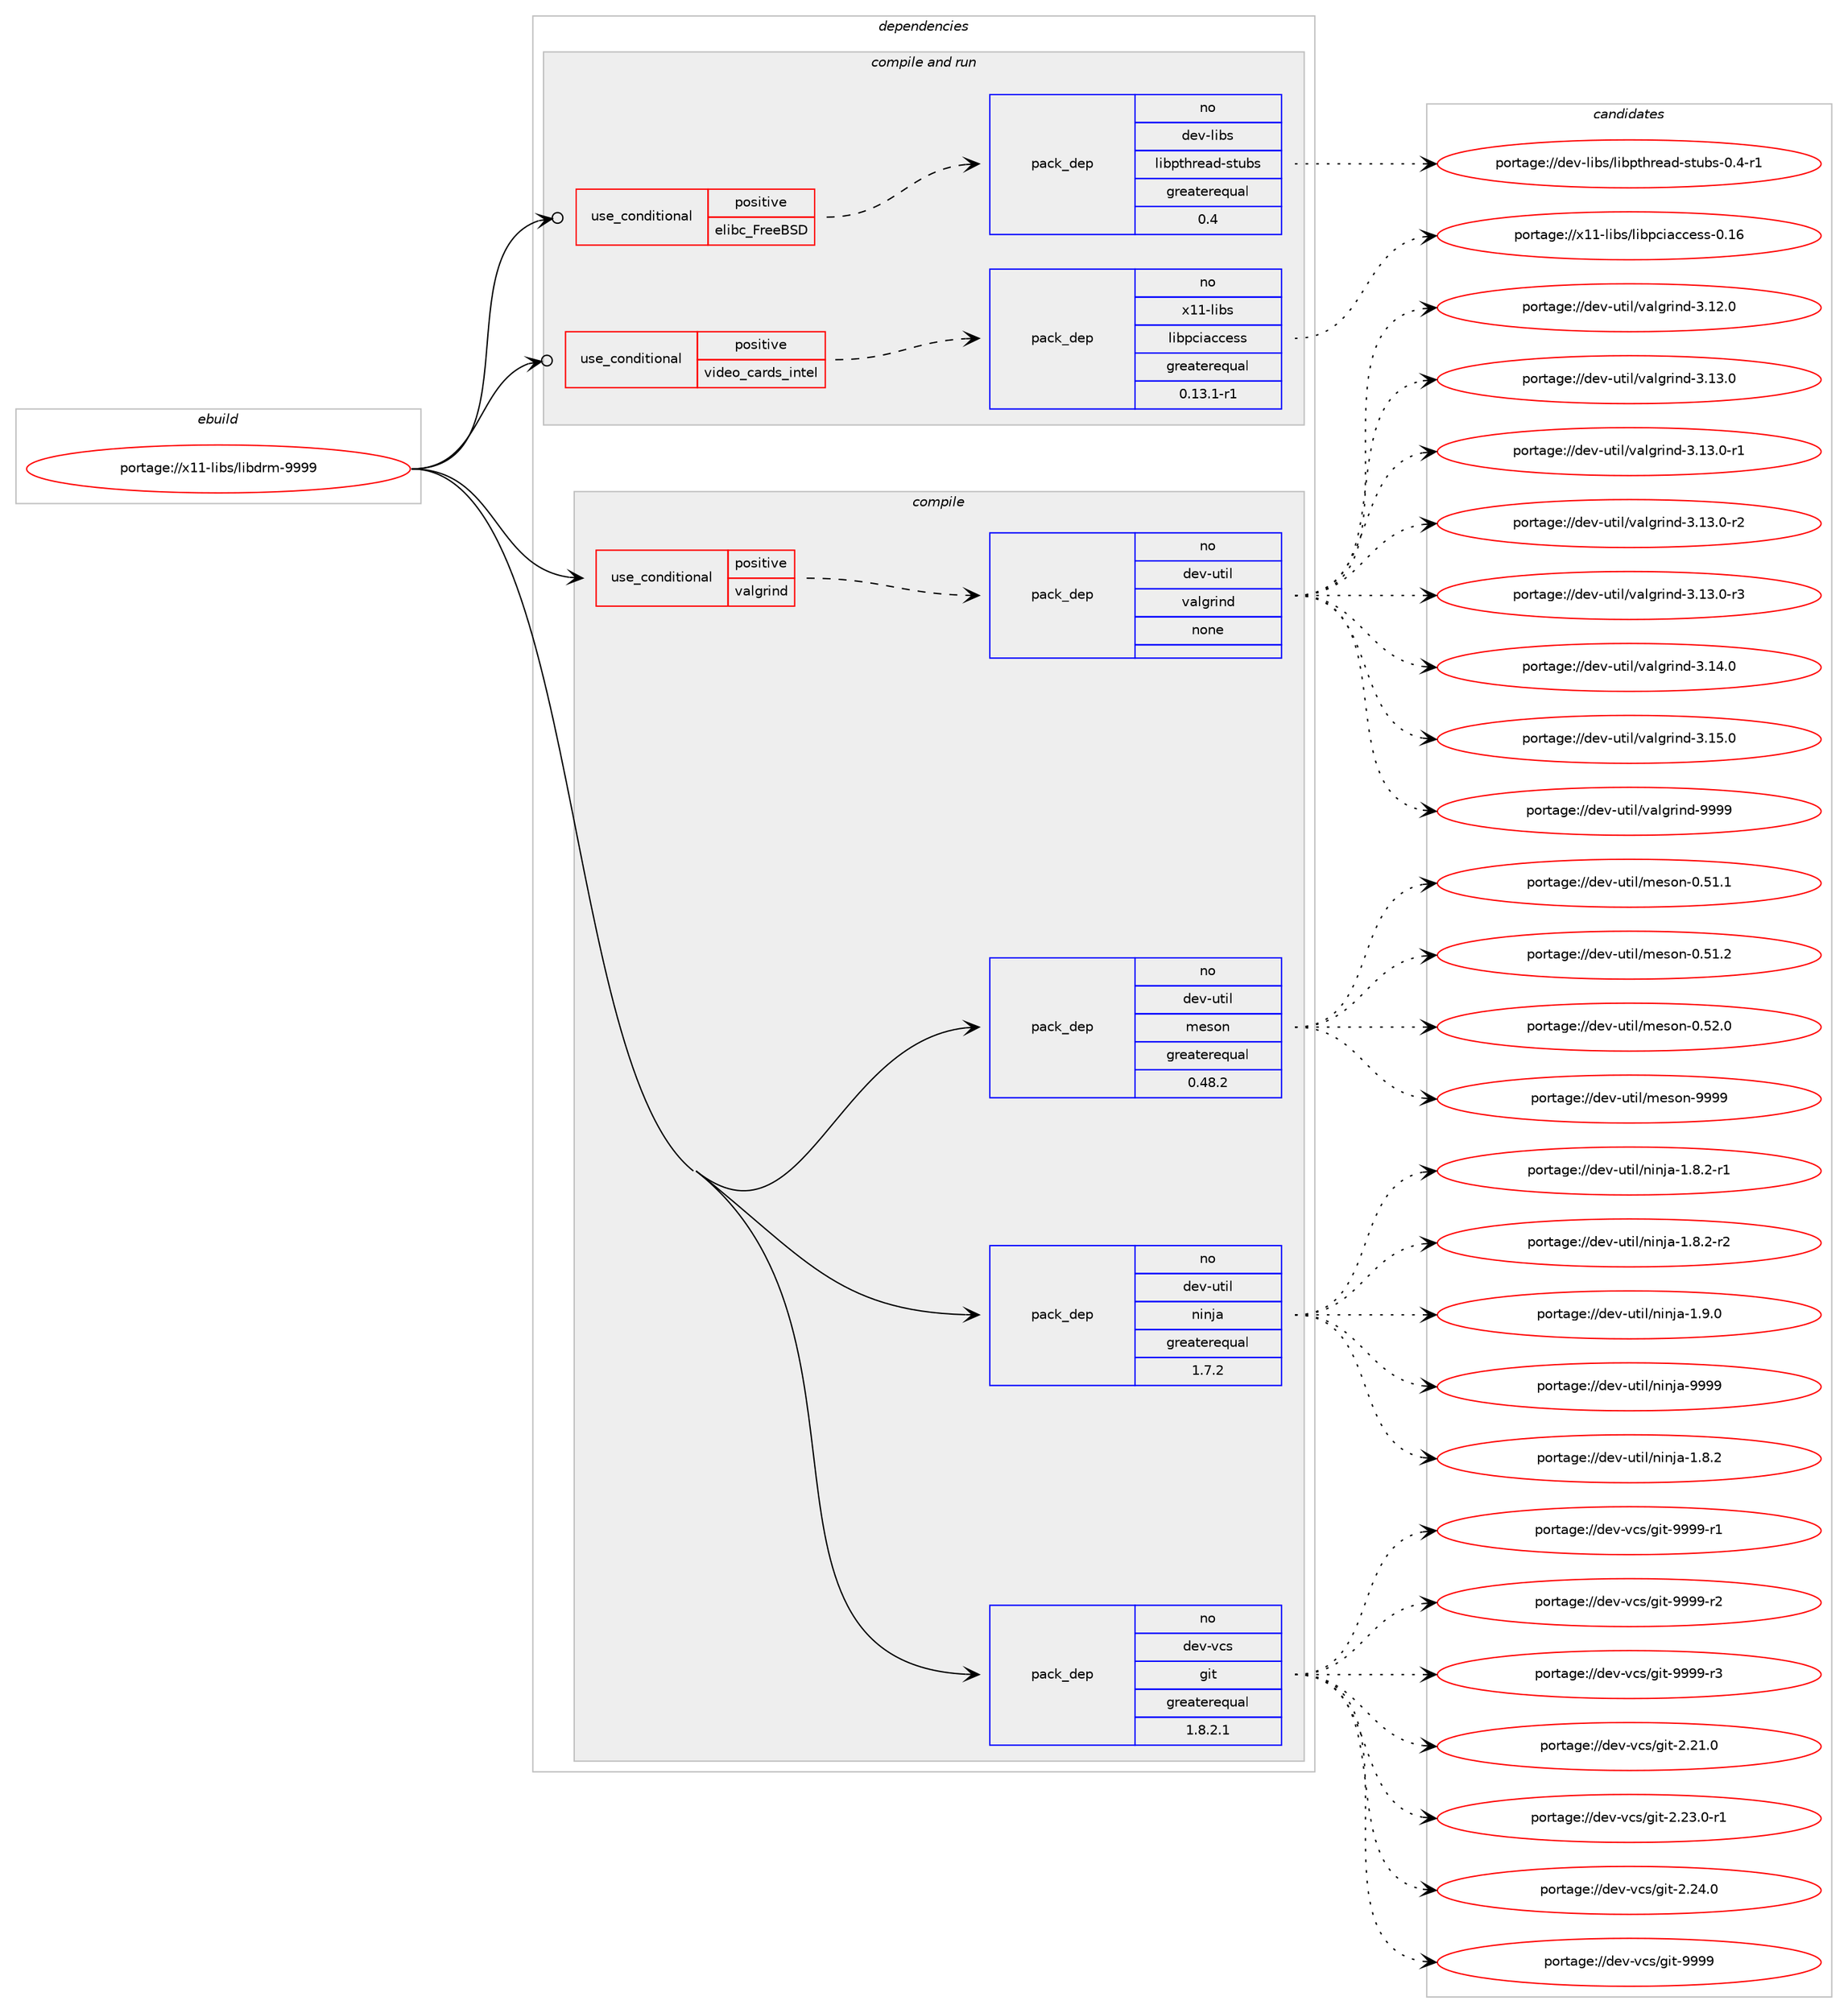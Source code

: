 digraph prolog {

# *************
# Graph options
# *************

newrank=true;
concentrate=true;
compound=true;
graph [rankdir=LR,fontname=Helvetica,fontsize=10,ranksep=1.5];#, ranksep=2.5, nodesep=0.2];
edge  [arrowhead=vee];
node  [fontname=Helvetica,fontsize=10];

# **********
# The ebuild
# **********

subgraph cluster_leftcol {
color=gray;
rank=same;
label=<<i>ebuild</i>>;
id [label="portage://x11-libs/libdrm-9999", color=red, width=4, href="../x11-libs/libdrm-9999.svg"];
}

# ****************
# The dependencies
# ****************

subgraph cluster_midcol {
color=gray;
label=<<i>dependencies</i>>;
subgraph cluster_compile {
fillcolor="#eeeeee";
style=filled;
label=<<i>compile</i>>;
subgraph cond108021 {
dependency450185 [label=<<TABLE BORDER="0" CELLBORDER="1" CELLSPACING="0" CELLPADDING="4"><TR><TD ROWSPAN="3" CELLPADDING="10">use_conditional</TD></TR><TR><TD>positive</TD></TR><TR><TD>valgrind</TD></TR></TABLE>>, shape=none, color=red];
subgraph pack334104 {
dependency450186 [label=<<TABLE BORDER="0" CELLBORDER="1" CELLSPACING="0" CELLPADDING="4" WIDTH="220"><TR><TD ROWSPAN="6" CELLPADDING="30">pack_dep</TD></TR><TR><TD WIDTH="110">no</TD></TR><TR><TD>dev-util</TD></TR><TR><TD>valgrind</TD></TR><TR><TD>none</TD></TR><TR><TD></TD></TR></TABLE>>, shape=none, color=blue];
}
dependency450185:e -> dependency450186:w [weight=20,style="dashed",arrowhead="vee"];
}
id:e -> dependency450185:w [weight=20,style="solid",arrowhead="vee"];
subgraph pack334105 {
dependency450187 [label=<<TABLE BORDER="0" CELLBORDER="1" CELLSPACING="0" CELLPADDING="4" WIDTH="220"><TR><TD ROWSPAN="6" CELLPADDING="30">pack_dep</TD></TR><TR><TD WIDTH="110">no</TD></TR><TR><TD>dev-util</TD></TR><TR><TD>meson</TD></TR><TR><TD>greaterequal</TD></TR><TR><TD>0.48.2</TD></TR></TABLE>>, shape=none, color=blue];
}
id:e -> dependency450187:w [weight=20,style="solid",arrowhead="vee"];
subgraph pack334106 {
dependency450188 [label=<<TABLE BORDER="0" CELLBORDER="1" CELLSPACING="0" CELLPADDING="4" WIDTH="220"><TR><TD ROWSPAN="6" CELLPADDING="30">pack_dep</TD></TR><TR><TD WIDTH="110">no</TD></TR><TR><TD>dev-util</TD></TR><TR><TD>ninja</TD></TR><TR><TD>greaterequal</TD></TR><TR><TD>1.7.2</TD></TR></TABLE>>, shape=none, color=blue];
}
id:e -> dependency450188:w [weight=20,style="solid",arrowhead="vee"];
subgraph pack334107 {
dependency450189 [label=<<TABLE BORDER="0" CELLBORDER="1" CELLSPACING="0" CELLPADDING="4" WIDTH="220"><TR><TD ROWSPAN="6" CELLPADDING="30">pack_dep</TD></TR><TR><TD WIDTH="110">no</TD></TR><TR><TD>dev-vcs</TD></TR><TR><TD>git</TD></TR><TR><TD>greaterequal</TD></TR><TR><TD>1.8.2.1</TD></TR></TABLE>>, shape=none, color=blue];
}
id:e -> dependency450189:w [weight=20,style="solid",arrowhead="vee"];
}
subgraph cluster_compileandrun {
fillcolor="#eeeeee";
style=filled;
label=<<i>compile and run</i>>;
subgraph cond108022 {
dependency450190 [label=<<TABLE BORDER="0" CELLBORDER="1" CELLSPACING="0" CELLPADDING="4"><TR><TD ROWSPAN="3" CELLPADDING="10">use_conditional</TD></TR><TR><TD>positive</TD></TR><TR><TD>elibc_FreeBSD</TD></TR></TABLE>>, shape=none, color=red];
subgraph pack334108 {
dependency450191 [label=<<TABLE BORDER="0" CELLBORDER="1" CELLSPACING="0" CELLPADDING="4" WIDTH="220"><TR><TD ROWSPAN="6" CELLPADDING="30">pack_dep</TD></TR><TR><TD WIDTH="110">no</TD></TR><TR><TD>dev-libs</TD></TR><TR><TD>libpthread-stubs</TD></TR><TR><TD>greaterequal</TD></TR><TR><TD>0.4</TD></TR></TABLE>>, shape=none, color=blue];
}
dependency450190:e -> dependency450191:w [weight=20,style="dashed",arrowhead="vee"];
}
id:e -> dependency450190:w [weight=20,style="solid",arrowhead="odotvee"];
subgraph cond108023 {
dependency450192 [label=<<TABLE BORDER="0" CELLBORDER="1" CELLSPACING="0" CELLPADDING="4"><TR><TD ROWSPAN="3" CELLPADDING="10">use_conditional</TD></TR><TR><TD>positive</TD></TR><TR><TD>video_cards_intel</TD></TR></TABLE>>, shape=none, color=red];
subgraph pack334109 {
dependency450193 [label=<<TABLE BORDER="0" CELLBORDER="1" CELLSPACING="0" CELLPADDING="4" WIDTH="220"><TR><TD ROWSPAN="6" CELLPADDING="30">pack_dep</TD></TR><TR><TD WIDTH="110">no</TD></TR><TR><TD>x11-libs</TD></TR><TR><TD>libpciaccess</TD></TR><TR><TD>greaterequal</TD></TR><TR><TD>0.13.1-r1</TD></TR></TABLE>>, shape=none, color=blue];
}
dependency450192:e -> dependency450193:w [weight=20,style="dashed",arrowhead="vee"];
}
id:e -> dependency450192:w [weight=20,style="solid",arrowhead="odotvee"];
}
subgraph cluster_run {
fillcolor="#eeeeee";
style=filled;
label=<<i>run</i>>;
}
}

# **************
# The candidates
# **************

subgraph cluster_choices {
rank=same;
color=gray;
label=<<i>candidates</i>>;

subgraph choice334104 {
color=black;
nodesep=1;
choiceportage10010111845117116105108471189710810311410511010045514649504648 [label="portage://dev-util/valgrind-3.12.0", color=red, width=4,href="../dev-util/valgrind-3.12.0.svg"];
choiceportage10010111845117116105108471189710810311410511010045514649514648 [label="portage://dev-util/valgrind-3.13.0", color=red, width=4,href="../dev-util/valgrind-3.13.0.svg"];
choiceportage100101118451171161051084711897108103114105110100455146495146484511449 [label="portage://dev-util/valgrind-3.13.0-r1", color=red, width=4,href="../dev-util/valgrind-3.13.0-r1.svg"];
choiceportage100101118451171161051084711897108103114105110100455146495146484511450 [label="portage://dev-util/valgrind-3.13.0-r2", color=red, width=4,href="../dev-util/valgrind-3.13.0-r2.svg"];
choiceportage100101118451171161051084711897108103114105110100455146495146484511451 [label="portage://dev-util/valgrind-3.13.0-r3", color=red, width=4,href="../dev-util/valgrind-3.13.0-r3.svg"];
choiceportage10010111845117116105108471189710810311410511010045514649524648 [label="portage://dev-util/valgrind-3.14.0", color=red, width=4,href="../dev-util/valgrind-3.14.0.svg"];
choiceportage10010111845117116105108471189710810311410511010045514649534648 [label="portage://dev-util/valgrind-3.15.0", color=red, width=4,href="../dev-util/valgrind-3.15.0.svg"];
choiceportage1001011184511711610510847118971081031141051101004557575757 [label="portage://dev-util/valgrind-9999", color=red, width=4,href="../dev-util/valgrind-9999.svg"];
dependency450186:e -> choiceportage10010111845117116105108471189710810311410511010045514649504648:w [style=dotted,weight="100"];
dependency450186:e -> choiceportage10010111845117116105108471189710810311410511010045514649514648:w [style=dotted,weight="100"];
dependency450186:e -> choiceportage100101118451171161051084711897108103114105110100455146495146484511449:w [style=dotted,weight="100"];
dependency450186:e -> choiceportage100101118451171161051084711897108103114105110100455146495146484511450:w [style=dotted,weight="100"];
dependency450186:e -> choiceportage100101118451171161051084711897108103114105110100455146495146484511451:w [style=dotted,weight="100"];
dependency450186:e -> choiceportage10010111845117116105108471189710810311410511010045514649524648:w [style=dotted,weight="100"];
dependency450186:e -> choiceportage10010111845117116105108471189710810311410511010045514649534648:w [style=dotted,weight="100"];
dependency450186:e -> choiceportage1001011184511711610510847118971081031141051101004557575757:w [style=dotted,weight="100"];
}
subgraph choice334105 {
color=black;
nodesep=1;
choiceportage100101118451171161051084710910111511111045484653494649 [label="portage://dev-util/meson-0.51.1", color=red, width=4,href="../dev-util/meson-0.51.1.svg"];
choiceportage100101118451171161051084710910111511111045484653494650 [label="portage://dev-util/meson-0.51.2", color=red, width=4,href="../dev-util/meson-0.51.2.svg"];
choiceportage100101118451171161051084710910111511111045484653504648 [label="portage://dev-util/meson-0.52.0", color=red, width=4,href="../dev-util/meson-0.52.0.svg"];
choiceportage10010111845117116105108471091011151111104557575757 [label="portage://dev-util/meson-9999", color=red, width=4,href="../dev-util/meson-9999.svg"];
dependency450187:e -> choiceportage100101118451171161051084710910111511111045484653494649:w [style=dotted,weight="100"];
dependency450187:e -> choiceportage100101118451171161051084710910111511111045484653494650:w [style=dotted,weight="100"];
dependency450187:e -> choiceportage100101118451171161051084710910111511111045484653504648:w [style=dotted,weight="100"];
dependency450187:e -> choiceportage10010111845117116105108471091011151111104557575757:w [style=dotted,weight="100"];
}
subgraph choice334106 {
color=black;
nodesep=1;
choiceportage100101118451171161051084711010511010697454946564650 [label="portage://dev-util/ninja-1.8.2", color=red, width=4,href="../dev-util/ninja-1.8.2.svg"];
choiceportage1001011184511711610510847110105110106974549465646504511449 [label="portage://dev-util/ninja-1.8.2-r1", color=red, width=4,href="../dev-util/ninja-1.8.2-r1.svg"];
choiceportage1001011184511711610510847110105110106974549465646504511450 [label="portage://dev-util/ninja-1.8.2-r2", color=red, width=4,href="../dev-util/ninja-1.8.2-r2.svg"];
choiceportage100101118451171161051084711010511010697454946574648 [label="portage://dev-util/ninja-1.9.0", color=red, width=4,href="../dev-util/ninja-1.9.0.svg"];
choiceportage1001011184511711610510847110105110106974557575757 [label="portage://dev-util/ninja-9999", color=red, width=4,href="../dev-util/ninja-9999.svg"];
dependency450188:e -> choiceportage100101118451171161051084711010511010697454946564650:w [style=dotted,weight="100"];
dependency450188:e -> choiceportage1001011184511711610510847110105110106974549465646504511449:w [style=dotted,weight="100"];
dependency450188:e -> choiceportage1001011184511711610510847110105110106974549465646504511450:w [style=dotted,weight="100"];
dependency450188:e -> choiceportage100101118451171161051084711010511010697454946574648:w [style=dotted,weight="100"];
dependency450188:e -> choiceportage1001011184511711610510847110105110106974557575757:w [style=dotted,weight="100"];
}
subgraph choice334107 {
color=black;
nodesep=1;
choiceportage10010111845118991154710310511645504650494648 [label="portage://dev-vcs/git-2.21.0", color=red, width=4,href="../dev-vcs/git-2.21.0.svg"];
choiceportage100101118451189911547103105116455046505146484511449 [label="portage://dev-vcs/git-2.23.0-r1", color=red, width=4,href="../dev-vcs/git-2.23.0-r1.svg"];
choiceportage10010111845118991154710310511645504650524648 [label="portage://dev-vcs/git-2.24.0", color=red, width=4,href="../dev-vcs/git-2.24.0.svg"];
choiceportage1001011184511899115471031051164557575757 [label="portage://dev-vcs/git-9999", color=red, width=4,href="../dev-vcs/git-9999.svg"];
choiceportage10010111845118991154710310511645575757574511449 [label="portage://dev-vcs/git-9999-r1", color=red, width=4,href="../dev-vcs/git-9999-r1.svg"];
choiceportage10010111845118991154710310511645575757574511450 [label="portage://dev-vcs/git-9999-r2", color=red, width=4,href="../dev-vcs/git-9999-r2.svg"];
choiceportage10010111845118991154710310511645575757574511451 [label="portage://dev-vcs/git-9999-r3", color=red, width=4,href="../dev-vcs/git-9999-r3.svg"];
dependency450189:e -> choiceportage10010111845118991154710310511645504650494648:w [style=dotted,weight="100"];
dependency450189:e -> choiceportage100101118451189911547103105116455046505146484511449:w [style=dotted,weight="100"];
dependency450189:e -> choiceportage10010111845118991154710310511645504650524648:w [style=dotted,weight="100"];
dependency450189:e -> choiceportage1001011184511899115471031051164557575757:w [style=dotted,weight="100"];
dependency450189:e -> choiceportage10010111845118991154710310511645575757574511449:w [style=dotted,weight="100"];
dependency450189:e -> choiceportage10010111845118991154710310511645575757574511450:w [style=dotted,weight="100"];
dependency450189:e -> choiceportage10010111845118991154710310511645575757574511451:w [style=dotted,weight="100"];
}
subgraph choice334108 {
color=black;
nodesep=1;
choiceportage10010111845108105981154710810598112116104114101971004511511611798115454846524511449 [label="portage://dev-libs/libpthread-stubs-0.4-r1", color=red, width=4,href="../dev-libs/libpthread-stubs-0.4-r1.svg"];
dependency450191:e -> choiceportage10010111845108105981154710810598112116104114101971004511511611798115454846524511449:w [style=dotted,weight="100"];
}
subgraph choice334109 {
color=black;
nodesep=1;
choiceportage120494945108105981154710810598112991059799991011151154548464954 [label="portage://x11-libs/libpciaccess-0.16", color=red, width=4,href="../x11-libs/libpciaccess-0.16.svg"];
dependency450193:e -> choiceportage120494945108105981154710810598112991059799991011151154548464954:w [style=dotted,weight="100"];
}
}

}
